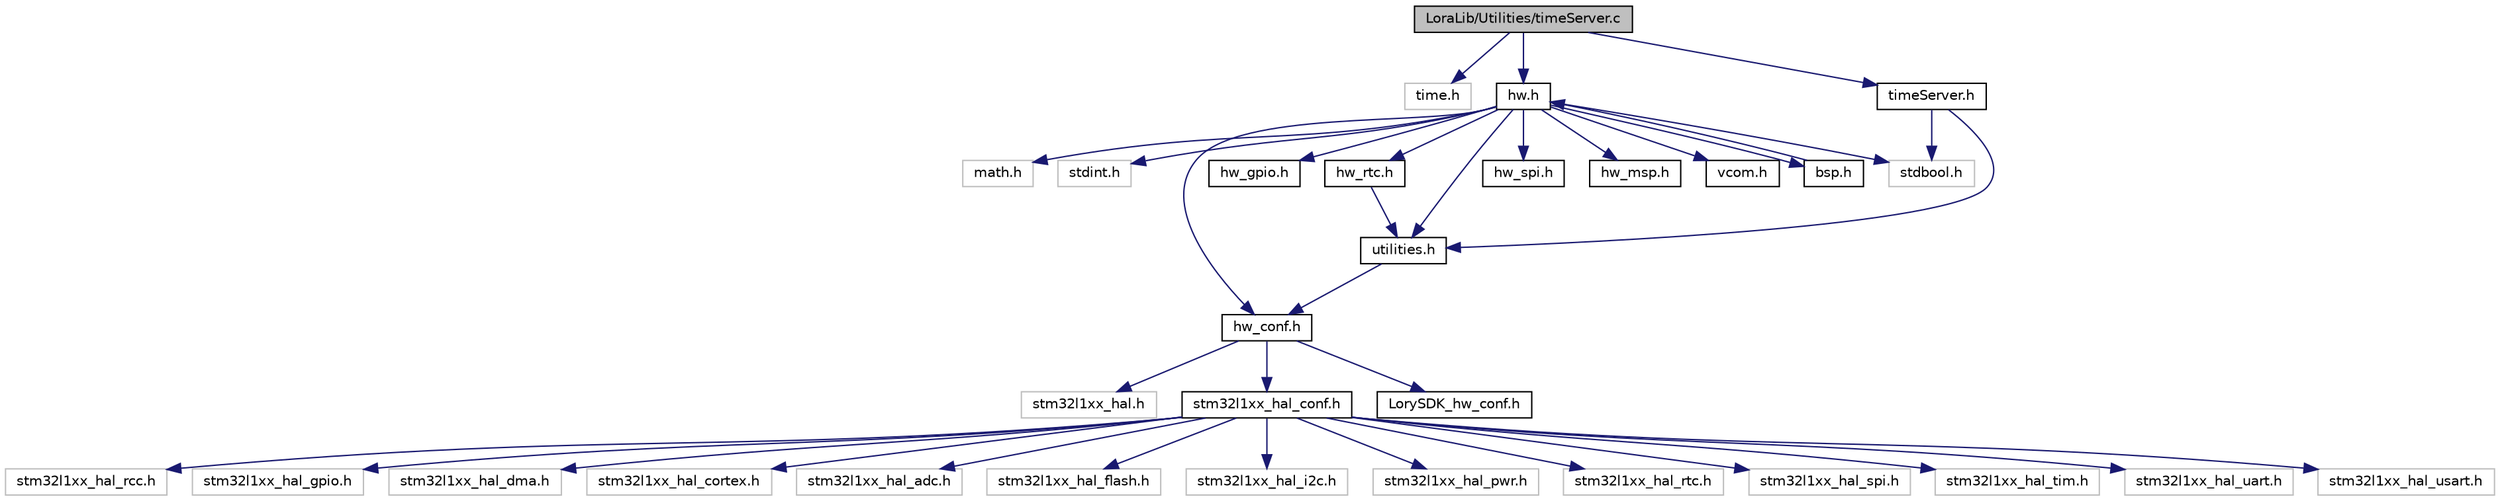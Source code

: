 digraph "LoraLib/Utilities/timeServer.c"
{
  edge [fontname="Helvetica",fontsize="10",labelfontname="Helvetica",labelfontsize="10"];
  node [fontname="Helvetica",fontsize="10",shape=record];
  Node0 [label="LoraLib/Utilities/timeServer.c",height=0.2,width=0.4,color="black", fillcolor="grey75", style="filled", fontcolor="black"];
  Node0 -> Node1 [color="midnightblue",fontsize="10",style="solid",fontname="Helvetica"];
  Node1 [label="time.h",height=0.2,width=0.4,color="grey75", fillcolor="white", style="filled"];
  Node0 -> Node2 [color="midnightblue",fontsize="10",style="solid",fontname="Helvetica"];
  Node2 [label="hw.h",height=0.2,width=0.4,color="black", fillcolor="white", style="filled",URL="$hw_8h.html"];
  Node2 -> Node3 [color="midnightblue",fontsize="10",style="solid",fontname="Helvetica"];
  Node3 [label="math.h",height=0.2,width=0.4,color="grey75", fillcolor="white", style="filled"];
  Node2 -> Node4 [color="midnightblue",fontsize="10",style="solid",fontname="Helvetica"];
  Node4 [label="stdbool.h",height=0.2,width=0.4,color="grey75", fillcolor="white", style="filled"];
  Node2 -> Node5 [color="midnightblue",fontsize="10",style="solid",fontname="Helvetica"];
  Node5 [label="stdint.h",height=0.2,width=0.4,color="grey75", fillcolor="white", style="filled"];
  Node2 -> Node6 [color="midnightblue",fontsize="10",style="solid",fontname="Helvetica"];
  Node6 [label="hw_conf.h",height=0.2,width=0.4,color="black", fillcolor="white", style="filled",URL="$hw__conf_8h.html"];
  Node6 -> Node7 [color="midnightblue",fontsize="10",style="solid",fontname="Helvetica"];
  Node7 [label="stm32l1xx_hal.h",height=0.2,width=0.4,color="grey75", fillcolor="white", style="filled"];
  Node6 -> Node8 [color="midnightblue",fontsize="10",style="solid",fontname="Helvetica"];
  Node8 [label="stm32l1xx_hal_conf.h",height=0.2,width=0.4,color="black", fillcolor="white", style="filled",URL="$stm32l1xx__hal__conf_8h.html",tooltip="HAL configuration file. "];
  Node8 -> Node9 [color="midnightblue",fontsize="10",style="solid",fontname="Helvetica"];
  Node9 [label="stm32l1xx_hal_rcc.h",height=0.2,width=0.4,color="grey75", fillcolor="white", style="filled"];
  Node8 -> Node10 [color="midnightblue",fontsize="10",style="solid",fontname="Helvetica"];
  Node10 [label="stm32l1xx_hal_gpio.h",height=0.2,width=0.4,color="grey75", fillcolor="white", style="filled"];
  Node8 -> Node11 [color="midnightblue",fontsize="10",style="solid",fontname="Helvetica"];
  Node11 [label="stm32l1xx_hal_dma.h",height=0.2,width=0.4,color="grey75", fillcolor="white", style="filled"];
  Node8 -> Node12 [color="midnightblue",fontsize="10",style="solid",fontname="Helvetica"];
  Node12 [label="stm32l1xx_hal_cortex.h",height=0.2,width=0.4,color="grey75", fillcolor="white", style="filled"];
  Node8 -> Node13 [color="midnightblue",fontsize="10",style="solid",fontname="Helvetica"];
  Node13 [label="stm32l1xx_hal_adc.h",height=0.2,width=0.4,color="grey75", fillcolor="white", style="filled"];
  Node8 -> Node14 [color="midnightblue",fontsize="10",style="solid",fontname="Helvetica"];
  Node14 [label="stm32l1xx_hal_flash.h",height=0.2,width=0.4,color="grey75", fillcolor="white", style="filled"];
  Node8 -> Node15 [color="midnightblue",fontsize="10",style="solid",fontname="Helvetica"];
  Node15 [label="stm32l1xx_hal_i2c.h",height=0.2,width=0.4,color="grey75", fillcolor="white", style="filled"];
  Node8 -> Node16 [color="midnightblue",fontsize="10",style="solid",fontname="Helvetica"];
  Node16 [label="stm32l1xx_hal_pwr.h",height=0.2,width=0.4,color="grey75", fillcolor="white", style="filled"];
  Node8 -> Node17 [color="midnightblue",fontsize="10",style="solid",fontname="Helvetica"];
  Node17 [label="stm32l1xx_hal_rtc.h",height=0.2,width=0.4,color="grey75", fillcolor="white", style="filled"];
  Node8 -> Node18 [color="midnightblue",fontsize="10",style="solid",fontname="Helvetica"];
  Node18 [label="stm32l1xx_hal_spi.h",height=0.2,width=0.4,color="grey75", fillcolor="white", style="filled"];
  Node8 -> Node19 [color="midnightblue",fontsize="10",style="solid",fontname="Helvetica"];
  Node19 [label="stm32l1xx_hal_tim.h",height=0.2,width=0.4,color="grey75", fillcolor="white", style="filled"];
  Node8 -> Node20 [color="midnightblue",fontsize="10",style="solid",fontname="Helvetica"];
  Node20 [label="stm32l1xx_hal_uart.h",height=0.2,width=0.4,color="grey75", fillcolor="white", style="filled"];
  Node8 -> Node21 [color="midnightblue",fontsize="10",style="solid",fontname="Helvetica"];
  Node21 [label="stm32l1xx_hal_usart.h",height=0.2,width=0.4,color="grey75", fillcolor="white", style="filled"];
  Node6 -> Node22 [color="midnightblue",fontsize="10",style="solid",fontname="Helvetica"];
  Node22 [label="LorySDK_hw_conf.h",height=0.2,width=0.4,color="black", fillcolor="white", style="filled",URL="$_lory_s_d_k__hw__conf_8h.html"];
  Node2 -> Node23 [color="midnightblue",fontsize="10",style="solid",fontname="Helvetica"];
  Node23 [label="hw_gpio.h",height=0.2,width=0.4,color="black", fillcolor="white", style="filled",URL="$hw__gpio_8h.html"];
  Node2 -> Node24 [color="midnightblue",fontsize="10",style="solid",fontname="Helvetica"];
  Node24 [label="hw_rtc.h",height=0.2,width=0.4,color="black", fillcolor="white", style="filled",URL="$hw__rtc_8h.html"];
  Node24 -> Node25 [color="midnightblue",fontsize="10",style="solid",fontname="Helvetica"];
  Node25 [label="utilities.h",height=0.2,width=0.4,color="black", fillcolor="white", style="filled",URL="$utilities_8h.html"];
  Node25 -> Node6 [color="midnightblue",fontsize="10",style="solid",fontname="Helvetica"];
  Node2 -> Node26 [color="midnightblue",fontsize="10",style="solid",fontname="Helvetica"];
  Node26 [label="hw_spi.h",height=0.2,width=0.4,color="black", fillcolor="white", style="filled",URL="$hw__spi_8h.html"];
  Node2 -> Node27 [color="midnightblue",fontsize="10",style="solid",fontname="Helvetica"];
  Node27 [label="hw_msp.h",height=0.2,width=0.4,color="black", fillcolor="white", style="filled",URL="$hw__msp_8h.html"];
  Node2 -> Node28 [color="midnightblue",fontsize="10",style="solid",fontname="Helvetica"];
  Node28 [label="vcom.h",height=0.2,width=0.4,color="black", fillcolor="white", style="filled",URL="$vcom_8h.html"];
  Node2 -> Node29 [color="midnightblue",fontsize="10",style="solid",fontname="Helvetica"];
  Node29 [label="bsp.h",height=0.2,width=0.4,color="black", fillcolor="white", style="filled",URL="$bsp_8h.html"];
  Node29 -> Node2 [color="midnightblue",fontsize="10",style="solid",fontname="Helvetica"];
  Node2 -> Node25 [color="midnightblue",fontsize="10",style="solid",fontname="Helvetica"];
  Node0 -> Node30 [color="midnightblue",fontsize="10",style="solid",fontname="Helvetica"];
  Node30 [label="timeServer.h",height=0.2,width=0.4,color="black", fillcolor="white", style="filled",URL="$time_server_8h.html"];
  Node30 -> Node4 [color="midnightblue",fontsize="10",style="solid",fontname="Helvetica"];
  Node30 -> Node25 [color="midnightblue",fontsize="10",style="solid",fontname="Helvetica"];
}
